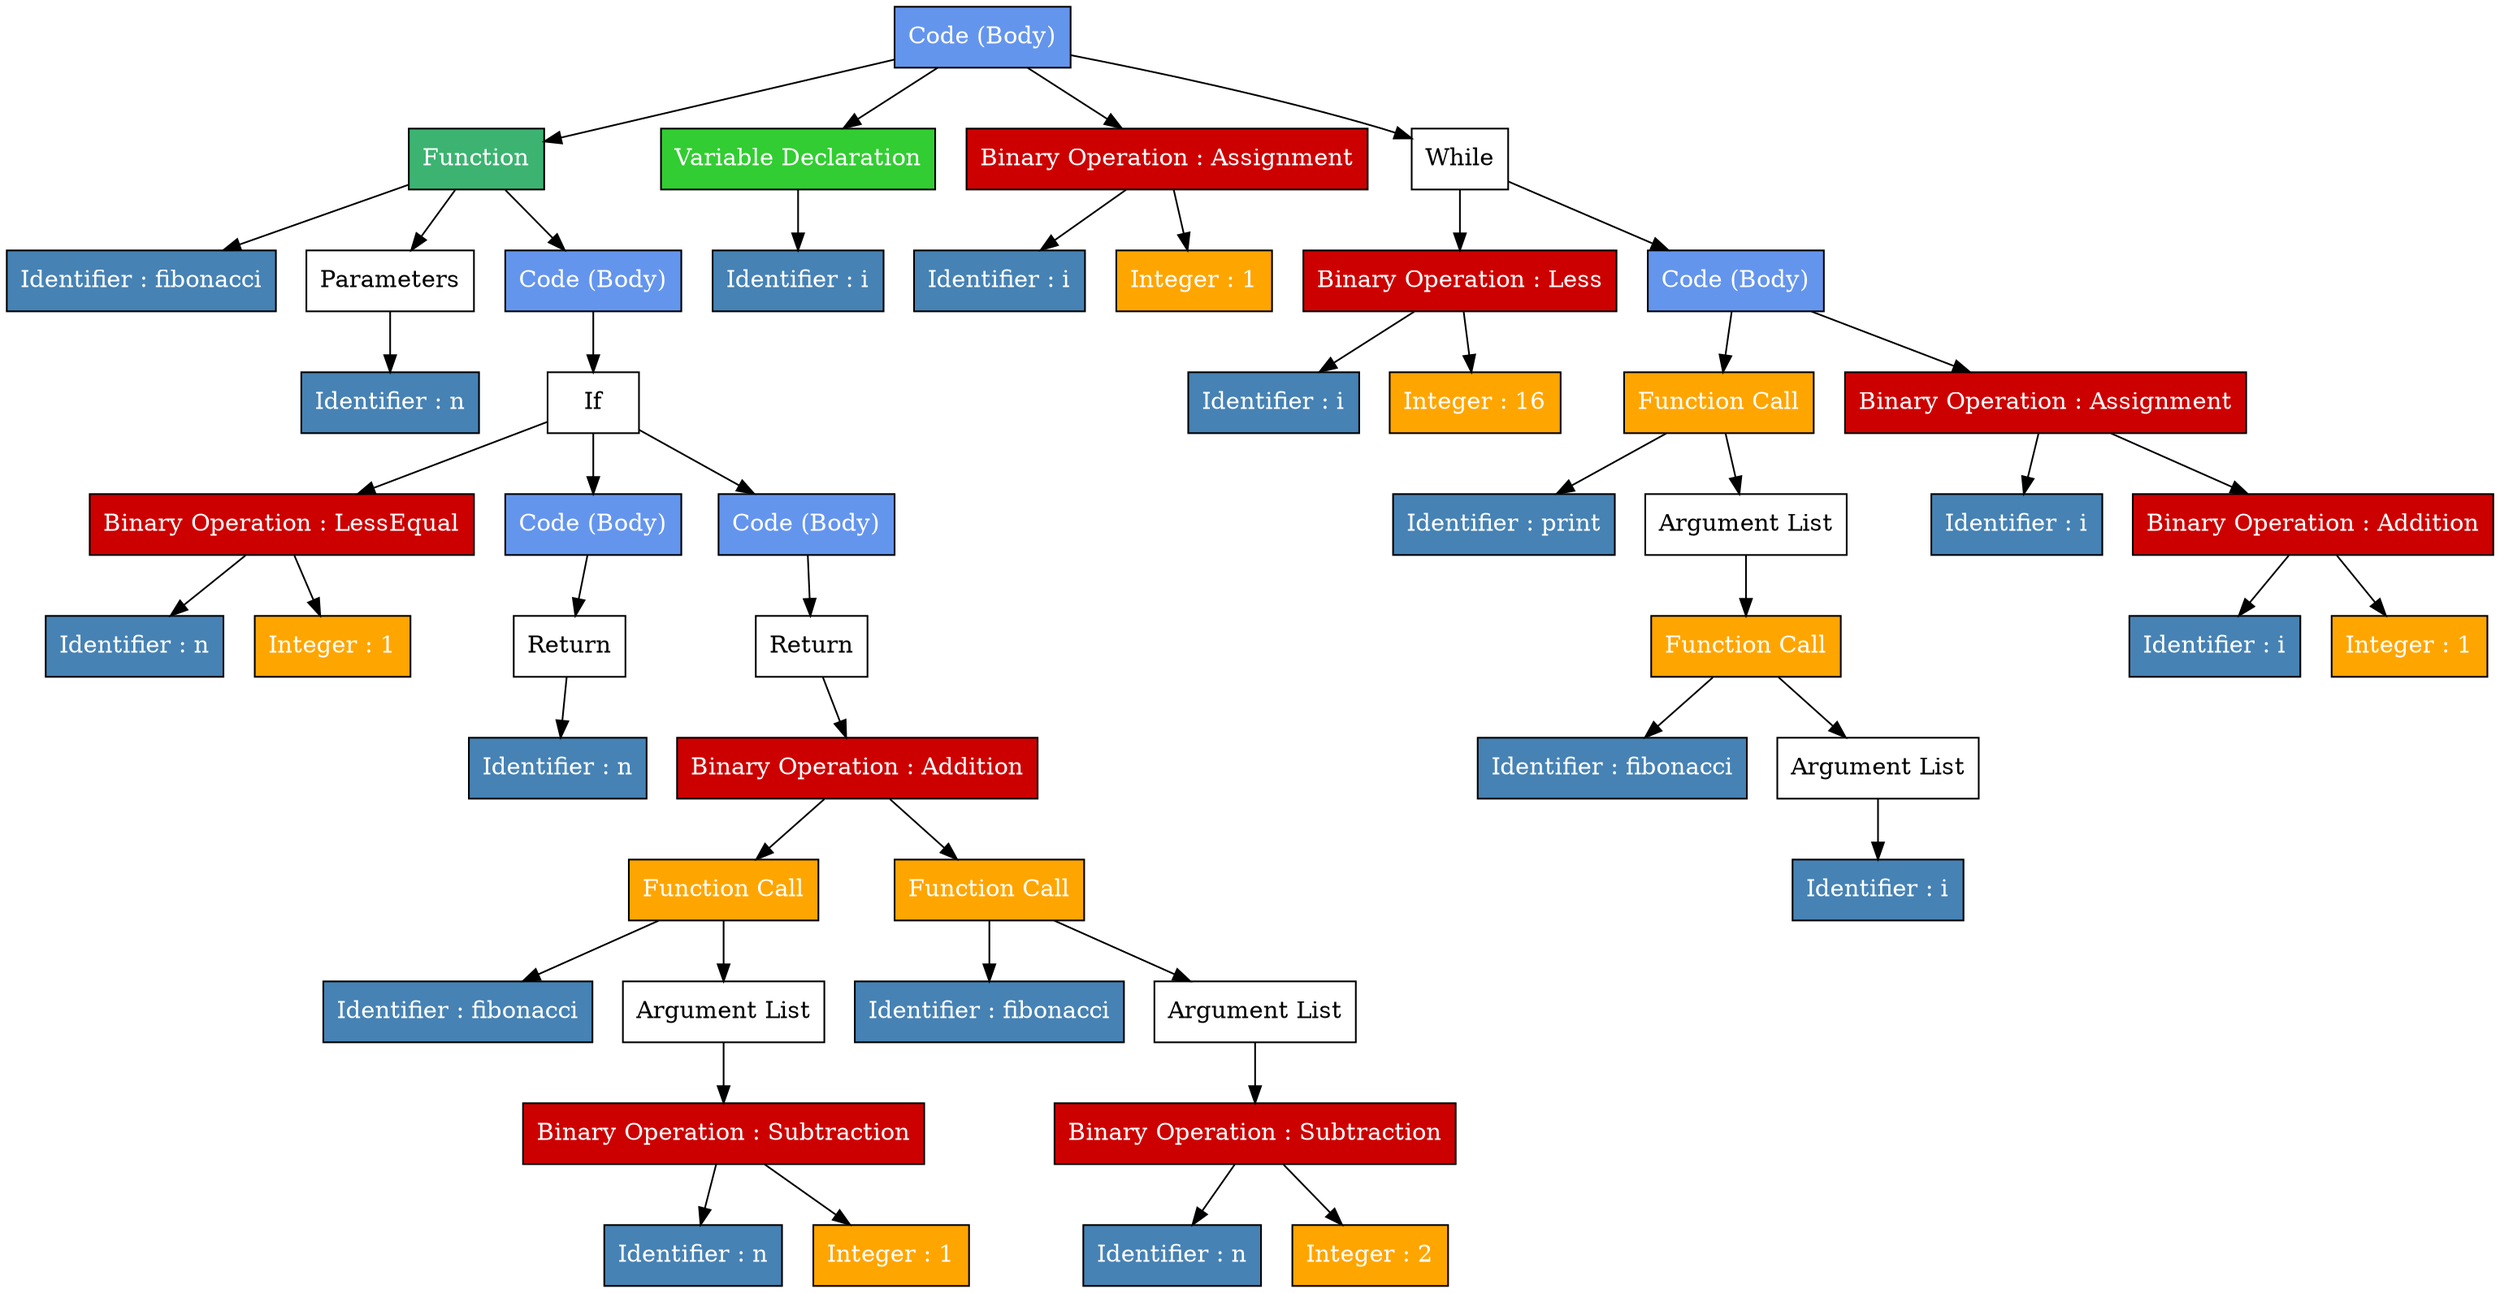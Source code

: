 digraph g {
	node0 [ shape=box label="Code (Body)" fillcolor=cornflowerblue fontcolor=white style=filled ];
	node27 [ shape=box label="Function" fillcolor=mediumseagreen fontcolor=white style=filled ];
	node0->node27 [ ];
	node1 [ shape=box label="Identifier : fibonacci" fillcolor=steelblue fontcolor=white style=filled ];
	node27->node1 [ ];
	node2 [ shape=box label="Parameters" ];
	node27->node2 [ ];
	node3 [ shape=box label="Identifier : n" fillcolor=steelblue fontcolor=white style=filled ];
	node2->node3 [ ];
	node4 [ shape=box label="Code (Body)" fillcolor=cornflowerblue fontcolor=white style=filled ];
	node27->node4 [ ];
	node26 [ shape=box label="If" ];
	node4->node26 [ ];
	node6 [ shape=box label="Binary Operation : LessEqual" fillcolor=red3 fontcolor=white style=filled ];
	node26->node6 [ ];
	node5 [ shape=box label="Identifier : n" fillcolor=steelblue fontcolor=white style=filled ];
	node6->node5 [ ];
	node7 [ shape=box label="Integer : 1" fillcolor=orange fontcolor=white style=filled ];
	node6->node7 [ ];
	node8 [ shape=box label="Code (Body)" fillcolor=cornflowerblue fontcolor=white style=filled ];
	node26->node8 [ ];
	node10 [ shape=box label="Return" ];
	node8->node10 [ ];
	node9 [ shape=box label="Identifier : n" fillcolor=steelblue fontcolor=white style=filled ];
	node10->node9 [ ];
	node11 [ shape=box label="Code (Body)" fillcolor=cornflowerblue fontcolor=white style=filled ];
	node26->node11 [ ];
	node25 [ shape=box label="Return" ];
	node11->node25 [ ];
	node18 [ shape=box label="Binary Operation : Addition" fillcolor=red3 fontcolor=white style=filled ];
	node25->node18 [ ];
	node13 [ shape=box label="Function Call" fillcolor=orange fontcolor=white style=filled ];
	node18->node13 [ ];
	node12 [ shape=box label="Identifier : fibonacci" fillcolor=steelblue fontcolor=white style=filled ];
	node13->node12 [ ];
	node14 [ shape=box label="Argument List" ];
	node13->node14 [ ];
	node16 [ shape=box label="Binary Operation : Subtraction" fillcolor=red3 fontcolor=white style=filled ];
	node14->node16 [ ];
	node15 [ shape=box label="Identifier : n" fillcolor=steelblue fontcolor=white style=filled ];
	node16->node15 [ ];
	node17 [ shape=box label="Integer : 1" fillcolor=orange fontcolor=white style=filled ];
	node16->node17 [ ];
	node20 [ shape=box label="Function Call" fillcolor=orange fontcolor=white style=filled ];
	node18->node20 [ ];
	node19 [ shape=box label="Identifier : fibonacci" fillcolor=steelblue fontcolor=white style=filled ];
	node20->node19 [ ];
	node21 [ shape=box label="Argument List" ];
	node20->node21 [ ];
	node23 [ shape=box label="Binary Operation : Subtraction" fillcolor=red3 fontcolor=white style=filled ];
	node21->node23 [ ];
	node22 [ shape=box label="Identifier : n" fillcolor=steelblue fontcolor=white style=filled ];
	node23->node22 [ ];
	node24 [ shape=box label="Integer : 2" fillcolor=orange fontcolor=white style=filled ];
	node23->node24 [ ];
	node29 [ shape=box label="Variable Declaration" fillcolor=limegreen fontcolor=white style=filled ];
	node0->node29 [ ];
	node28 [ shape=box label="Identifier : i" fillcolor=steelblue fontcolor=white style=filled ];
	node29->node28 [ ];
	node31 [ shape=box label="Binary Operation : Assignment" fillcolor=red3 fontcolor=white style=filled ];
	node0->node31 [ ];
	node30 [ shape=box label="Identifier : i" fillcolor=steelblue fontcolor=white style=filled ];
	node31->node30 [ ];
	node32 [ shape=box label="Integer : 1" fillcolor=orange fontcolor=white style=filled ];
	node31->node32 [ ];
	node49 [ shape=box label="While" ];
	node0->node49 [ ];
	node34 [ shape=box label="Binary Operation : Less" fillcolor=red3 fontcolor=white style=filled ];
	node49->node34 [ ];
	node33 [ shape=box label="Identifier : i" fillcolor=steelblue fontcolor=white style=filled ];
	node34->node33 [ ];
	node35 [ shape=box label="Integer : 16" fillcolor=orange fontcolor=white style=filled ];
	node34->node35 [ ];
	node36 [ shape=box label="Code (Body)" fillcolor=cornflowerblue fontcolor=white style=filled ];
	node49->node36 [ ];
	node38 [ shape=box label="Function Call" fillcolor=orange fontcolor=white style=filled ];
	node36->node38 [ ];
	node37 [ shape=box label="Identifier : print" fillcolor=steelblue fontcolor=white style=filled ];
	node38->node37 [ ];
	node39 [ shape=box label="Argument List" ];
	node38->node39 [ ];
	node41 [ shape=box label="Function Call" fillcolor=orange fontcolor=white style=filled ];
	node39->node41 [ ];
	node40 [ shape=box label="Identifier : fibonacci" fillcolor=steelblue fontcolor=white style=filled ];
	node41->node40 [ ];
	node42 [ shape=box label="Argument List" ];
	node41->node42 [ ];
	node43 [ shape=box label="Identifier : i" fillcolor=steelblue fontcolor=white style=filled ];
	node42->node43 [ ];
	node45 [ shape=box label="Binary Operation : Assignment" fillcolor=red3 fontcolor=white style=filled ];
	node36->node45 [ ];
	node44 [ shape=box label="Identifier : i" fillcolor=steelblue fontcolor=white style=filled ];
	node45->node44 [ ];
	node47 [ shape=box label="Binary Operation : Addition" fillcolor=red3 fontcolor=white style=filled ];
	node45->node47 [ ];
	node46 [ shape=box label="Identifier : i" fillcolor=steelblue fontcolor=white style=filled ];
	node47->node46 [ ];
	node48 [ shape=box label="Integer : 1" fillcolor=orange fontcolor=white style=filled ];
	node47->node48 [ ];
}